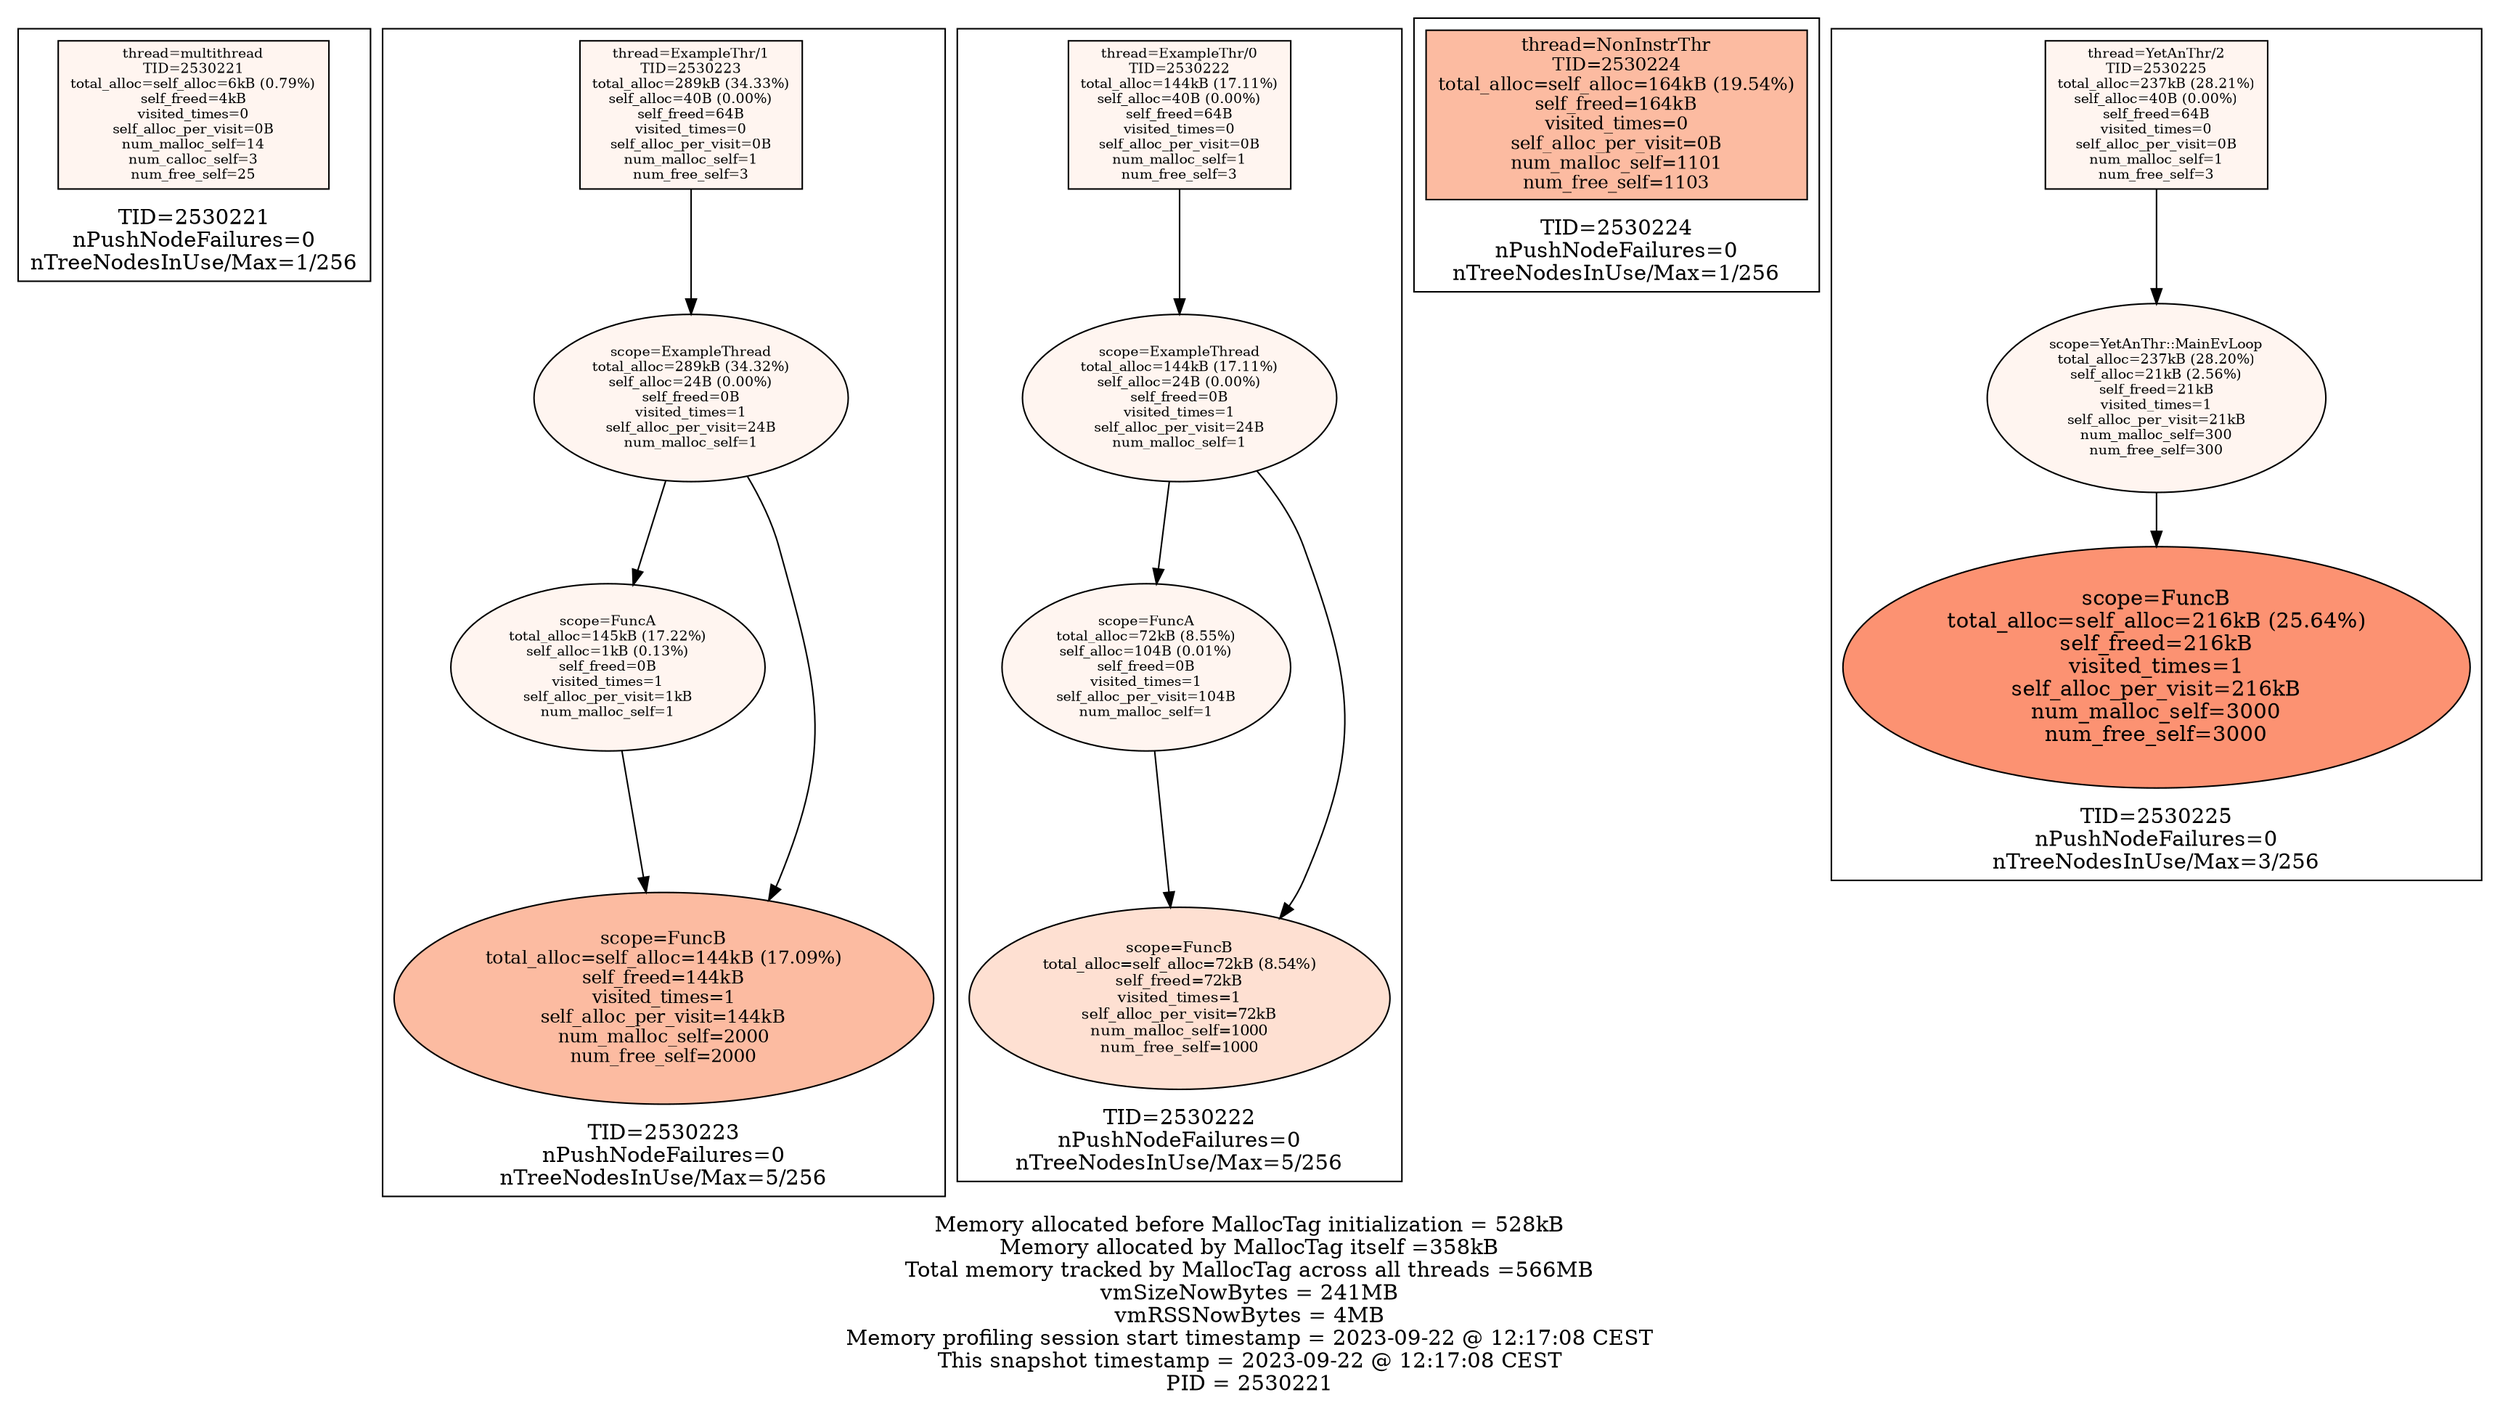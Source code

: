 digraph MallocTree {
 node [colorscheme=reds9 style=filled]
 subgraph cluster_TID2530221 {
  node [colorscheme=reds9 style=filled]
  labelloc="b"
  label="TID=2530221\nnPushNodeFailures=0\nnTreeNodesInUse/Max=1/256\n"
  "2530221_multithread" [label="thread=multithread\nTID=2530221\ntotal_alloc=self_alloc=6kB (0.79%)\nself_freed=4kB\nvisited_times=0\nself_alloc_per_visit=0B\nnum_malloc_self=14\nnum_calloc_self=3\nnum_free_self=25" shape=box fillcolor=1 fontsize=9]
 }

 subgraph cluster_TID2530223 {
  node [colorscheme=reds9 style=filled]
  labelloc="b"
  label="TID=2530223\nnPushNodeFailures=0\nnTreeNodesInUse/Max=5/256\n"
  "2530223_ExampleThr/1" [label="thread=ExampleThr/1\nTID=2530223\ntotal_alloc=289kB (34.33%)\nself_alloc=40B (0.00%)\nself_freed=64B\nvisited_times=0\nself_alloc_per_visit=0B\nnum_malloc_self=1\nnum_free_self=3" shape=box fillcolor=1 fontsize=9]
  "2530223_ExampleThr/1" -> "2530223_ExampleThread"
  "2530223_ExampleThread" [label="scope=ExampleThread\ntotal_alloc=289kB (34.32%)\nself_alloc=24B (0.00%)\nself_freed=0B\nvisited_times=1\nself_alloc_per_visit=24B\nnum_malloc_self=1" fillcolor=1 fontsize=9]
  "2530223_ExampleThread" -> "2530223_FuncA"
  "2530223_ExampleThread" -> "2530223_FuncB"
  "2530223_FuncA" [label="scope=FuncA\ntotal_alloc=145kB (17.22%)\nself_alloc=1kB (0.13%)\nself_freed=0B\nvisited_times=1\nself_alloc_per_visit=1kB\nnum_malloc_self=1" fillcolor=1 fontsize=9]
  "2530223_FuncA" -> "2530223_FuncB"
  "2530223_FuncB" [label="scope=FuncB\ntotal_alloc=self_alloc=144kB (17.09%)\nself_freed=144kB\nvisited_times=1\nself_alloc_per_visit=144kB\nnum_malloc_self=2000\nnum_free_self=2000" fillcolor=3 fontsize=12]
  "2530223_FuncB" [label="scope=FuncB\ntotal_alloc=self_alloc=144kB (17.09%)\nself_freed=144kB\nvisited_times=1\nself_alloc_per_visit=144kB\nnum_malloc_self=2000\nnum_free_self=2000" fillcolor=3 fontsize=12]
 }

 subgraph cluster_TID2530222 {
  node [colorscheme=reds9 style=filled]
  labelloc="b"
  label="TID=2530222\nnPushNodeFailures=0\nnTreeNodesInUse/Max=5/256\n"
  "2530222_ExampleThr/0" [label="thread=ExampleThr/0\nTID=2530222\ntotal_alloc=144kB (17.11%)\nself_alloc=40B (0.00%)\nself_freed=64B\nvisited_times=0\nself_alloc_per_visit=0B\nnum_malloc_self=1\nnum_free_self=3" shape=box fillcolor=1 fontsize=9]
  "2530222_ExampleThr/0" -> "2530222_ExampleThread"
  "2530222_ExampleThread" [label="scope=ExampleThread\ntotal_alloc=144kB (17.11%)\nself_alloc=24B (0.00%)\nself_freed=0B\nvisited_times=1\nself_alloc_per_visit=24B\nnum_malloc_self=1" fillcolor=1 fontsize=9]
  "2530222_ExampleThread" -> "2530222_FuncA"
  "2530222_ExampleThread" -> "2530222_FuncB"
  "2530222_FuncA" [label="scope=FuncA\ntotal_alloc=72kB (8.55%)\nself_alloc=104B (0.01%)\nself_freed=0B\nvisited_times=1\nself_alloc_per_visit=104B\nnum_malloc_self=1" fillcolor=1 fontsize=9]
  "2530222_FuncA" -> "2530222_FuncB"
  "2530222_FuncB" [label="scope=FuncB\ntotal_alloc=self_alloc=72kB (8.54%)\nself_freed=72kB\nvisited_times=1\nself_alloc_per_visit=72kB\nnum_malloc_self=1000\nnum_free_self=1000" fillcolor=2 fontsize=10]
  "2530222_FuncB" [label="scope=FuncB\ntotal_alloc=self_alloc=72kB (8.54%)\nself_freed=72kB\nvisited_times=1\nself_alloc_per_visit=72kB\nnum_malloc_self=1000\nnum_free_self=1000" fillcolor=2 fontsize=10]
 }

 subgraph cluster_TID2530224 {
  node [colorscheme=reds9 style=filled]
  labelloc="b"
  label="TID=2530224\nnPushNodeFailures=0\nnTreeNodesInUse/Max=1/256\n"
  "2530224_NonInstrThr" [label="thread=NonInstrThr\nTID=2530224\ntotal_alloc=self_alloc=164kB (19.54%)\nself_freed=164kB\nvisited_times=0\nself_alloc_per_visit=0B\nnum_malloc_self=1101\nnum_free_self=1103" shape=box fillcolor=3 fontsize=12]
 }

 subgraph cluster_TID2530225 {
  node [colorscheme=reds9 style=filled]
  labelloc="b"
  label="TID=2530225\nnPushNodeFailures=0\nnTreeNodesInUse/Max=3/256\n"
  "2530225_YetAnThr/2" [label="thread=YetAnThr/2\nTID=2530225\ntotal_alloc=237kB (28.21%)\nself_alloc=40B (0.00%)\nself_freed=64B\nvisited_times=0\nself_alloc_per_visit=0B\nnum_malloc_self=1\nnum_free_self=3" shape=box fillcolor=1 fontsize=9]
  "2530225_YetAnThr/2" -> "2530225_YetAnThr::MainEvLoop"
  "2530225_YetAnThr::MainEvLoop" [label="scope=YetAnThr::MainEvLoop\ntotal_alloc=237kB (28.20%)\nself_alloc=21kB (2.56%)\nself_freed=21kB\nvisited_times=1\nself_alloc_per_visit=21kB\nnum_malloc_self=300\nnum_free_self=300" fillcolor=1 fontsize=9]
  "2530225_YetAnThr::MainEvLoop" -> "2530225_FuncB"
  "2530225_FuncB" [label="scope=FuncB\ntotal_alloc=self_alloc=216kB (25.64%)\nself_freed=216kB\nvisited_times=1\nself_alloc_per_visit=216kB\nnum_malloc_self=3000\nnum_free_self=3000" fillcolor=4 fontsize=14]
 }

 labelloc="b"
 label="Memory allocated before MallocTag initialization = 528kB\nMemory allocated by MallocTag itself =358kB\nTotal memory tracked by MallocTag across all threads =566MB\nvmSizeNowBytes = 241MB\nvmRSSNowBytes = 4MB\nMemory profiling session start timestamp = 2023-09-22 @ 12:17:08 CEST\nThis snapshot timestamp = 2023-09-22 @ 12:17:08 CEST\nPID = 2530221\n"
}

